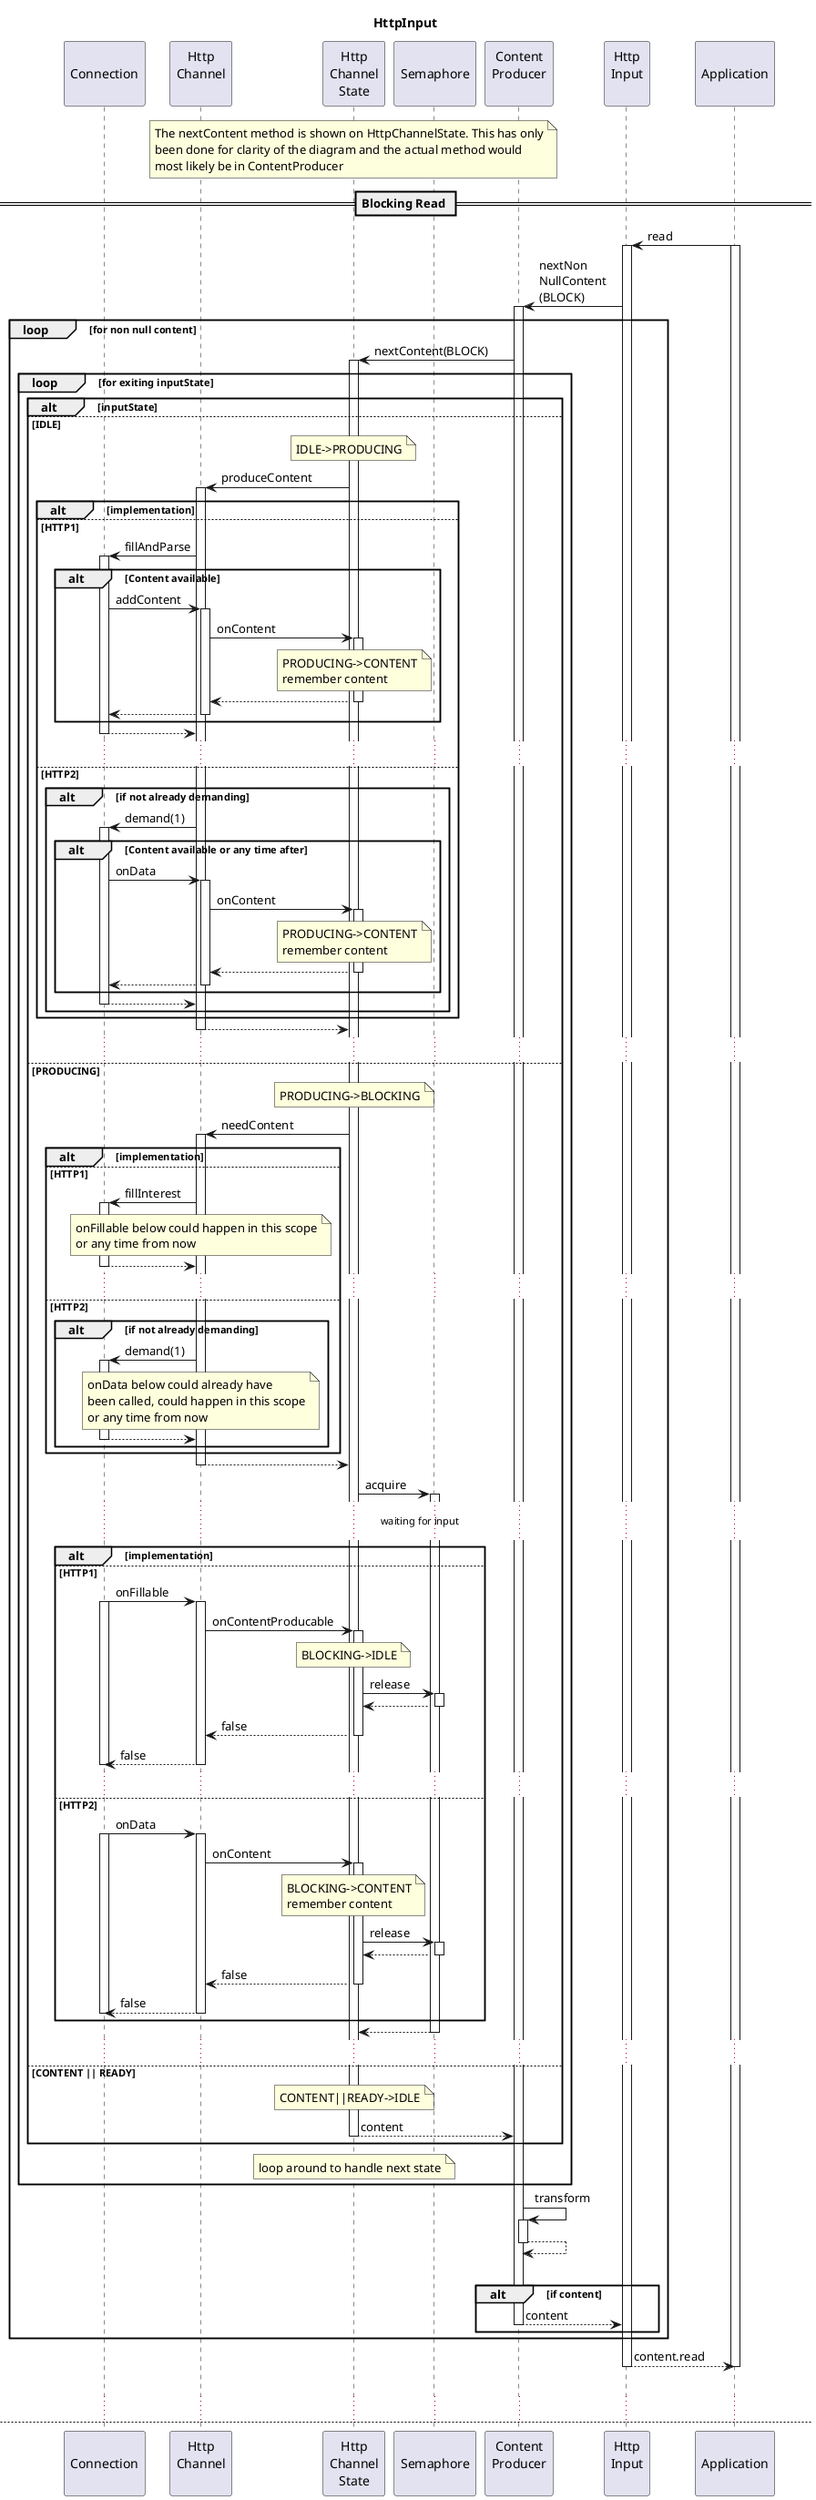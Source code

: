 @startuml
title "HttpInput"

participant Connection as "\nConnection\n"
participant HttpChannel as "Http\nChannel\n"
participant HttpChannelState as "Http\nChannel\nState"
participant Semaphore as "\nSemaphore\n"
participant ContentProducer as "Content\nProducer\n"
participant HttpInput as "Http\nInput\n"
participant Application as "\nApplication\n"

autoactivate on

note over HttpChannelState
The nextContent method is shown on HttpChannelState. This has only
been done for clarity of the diagram and the actual method would
most likely be in ContentProducer
end note
== Blocking Read ==

Application->HttpInput: read
activate Application
HttpInput->ContentProducer: nextNon\nNullContent\n(BLOCK)
    loop for non null content
        ContentProducer->HttpChannelState: nextContent(BLOCK)
            loop for exiting inputState
                alt inputState
                else IDLE
                    note over HttpChannelState
                    IDLE->PRODUCING
                    end note
                    HttpChannelState->HttpChannel: produceContent
                        alt implementation
                        else HTTP1
                            HttpChannel->Connection: fillAndParse
                                alt Content available
                                    Connection->HttpChannel: addContent
                                        HttpChannel->HttpChannelState: onContent
                                            note over HttpChannelState
                                            PRODUCING->CONTENT
                                            remember content
                                            end note
                                        return
                                    return
                                end
                            return
                            ...
                        else HTTP2
                            alt if not already demanding
                                HttpChannel->Connection: demand(1)
                                    alt Content available or any time after
                                        Connection->HttpChannel: onData
                                            HttpChannel->HttpChannelState: onContent
                                                note over HttpChannelState
                                                PRODUCING->CONTENT
                                                remember content
                                                end note
                                            return
                                        return
                                    end
                                return
                            end
                        end
                    return
                    ...
                else PRODUCING
                    note over HttpChannelState
                    PRODUCING->BLOCKING
                    end note

                    HttpChannelState->HttpChannel: needContent
                        alt implementation
                        else HTTP1
                            HttpChannel->Connection: fillInterest
                                note over HttpChannel
                                    onFillable below could happen in this scope
                                    or any time from now
                                end note
                            return
                            ...
                        else HTTP2
                            alt if not already demanding
                                HttpChannel->Connection: demand(1)
                                    note over HttpChannel
                                        onData below could already have
                                        been called, could happen in this scope
                                        or any time from now
                                    end note
                                return
                            end
                        end
                    return

                    HttpChannelState->Semaphore: acquire
                        ... waiting for input ...
                        alt implementation
                        else HTTP1
                            Connection->HttpChannel: onFillable
                            activate Connection
                                HttpChannel->HttpChannelState: onContentProducable
                                    note over HttpChannelState
                                    BLOCKING->IDLE
                                    end note
                                    HttpChannelState->Semaphore:release
                                    return
                                return false
                            return false
                            deactivate Connection
                            ...
                        else HTTP2
                            Connection->HttpChannel: onData
                            activate Connection
                                HttpChannel->HttpChannelState: onContent
                                        note over HttpChannelState
                                        BLOCKING->CONTENT
                                        remember content
                                        end note
                                        HttpChannelState->Semaphore:release
                                        return
                                    return false
                            return false
                            deactivate Connection
                        end
                    return
                ...
                else CONTENT || READY
                        note over HttpChannelState
                        CONTENT||READY->IDLE
                        end note
                    return content
                end
                note over HttpChannelState
                loop around to handle next state
                end note
            end
            ContentProducer->ContentProducer: transform
            return
            |||
        alt if content
            return content
        end
    end
return content.read
deactivate Application
|||
...

newpage
== Available ==

Application->HttpInput: available
activate Application
HttpInput->ContentProducer: nextNon\nNullContent\n(POLL)
    loop for non null content
        ContentProducer->HttpChannelState: nextContent(POLL)
            loop until exiting inputState
                alt inputState
                else UNREADY
                    autoactivate off
                    HttpChannelState-->ContentProducer: null
                    autoactivate on
                    ...
                else CONTENT||READY
                    note over HttpChannelState
                    CONTENT||READY->IDLE
                    end note
                    autoactivate off
                    HttpChannelState->ContentProducer: content
                    autoactivate on
                    ...
                else IDLE
                    note over HttpChannelState
                    IDLE->PRODUCING
                    end note
                    HttpChannelState->HttpChannel: produceContent
                        note over HttpChannel
                            as produce content above
                        end note
                    return
                    ...
                else PRODUCING
                    note over HttpChannelState
                    PRODUCING->IDLE
                    end note
                    autoactivate off
                    HttpChannelState->ContentProducer: null
                    deactivate HttpChannelState
                    autoactivate on
                    ...
                end

            note over HttpChannelState
            loop around to handle next state
            end note
        end
        ContentProducer->ContentProducer: transform
        return
        |||
        alt if content==null\n||content.size!=0
            return content
        end
    end
return content==null\n?0\n:content.size
deactivate Application

|||
...

newpage

== Async Read ==


[->HttpChannel: handle
    loop
        HttpChannel->HttpChannelState: nextAction
        alt inputState
        else PRODUCABLE
            note over HttpChannelState
                PRODUCABLE->IDLE
            end note
            autoactivate off
            HttpChannelState-->HttpChannel: ASYNC_READ
            autoactivate on
            ...
        else READY
            return ASYNC_READ
        end
        alt action
        else ASYNC_READ
            HttpChannel->HttpInput:isReady
                note over HttpInput
                    see below
                end note
            return
            alt isReady
            else true
                HttpChannel->Application:onDataAvailable
                    note left of Application
                    calls to isReady and read
                    may be made in this scope or by
                    other threads at any time.
                    see below.
                    end note
                return
            end
        end
    end
return
|||

Application->HttpInput: isReady
activate Application
HttpInput->ContentProducer: nextNon\nNullContent\n(ASYNC)
    loop for non null content
        ContentProducer->HttpChannelState: nextContent(ASYNC)
            loop for exiting inputState
                alt inputState
                else UNREADY
                    autoactivate off
                    HttpChannelState-->ContentProducer: null
                    autoactivate on
                    ...
                else IDLE
                    note over HttpChannelState
                    IDLE->PRODUCING
                    end note
                    HttpChannelState->HttpChannel: produceContent
                        note over HttpChannel
                            as produceContent above
                        end note
                    return
                    ...
                else PRODUCING
                    note over HttpChannelState
                    PRODUCING->UNREADY
                    end note

                    HttpChannelState->HttpChannel: needContent
                        note over HttpChannel
                            as needContent above
                        end note
                    return
                    ...
                else CONTENT||READY
                    note over HttpChannelState
                    CONTENT||READY->IDLE
                    end note
                    autoactivate off
                    HttpChannelState->ContentProducer: content
                    deactivate HttpChannelState
                    autoactivate on
                    ...
                end
                note over HttpChannelState
                loop around to handle next state
                end note

             end
            ContentProducer->ContentProducer: translate
            return
        alt
        else content == null \n|| content.size()>0
            autoactivate off
            ContentProducer-->HttpInput: content
            deactivate ContentProducer
            autoactivate on
        end
    end
return content==null\n?false\n:true
deactivate Application

alt if content arrives
    note right of Connection
        this may happen during isReady above or after.
        State will probably be UNREADY, but may also
        be IDLE or even PRODUCING in some circumstances
        Those other states will be handled as per
        examples above.
        The full state handling is shown below, even for
        blocking cases
    end note
    alt implementation
    else HTTP1
        Connection->HttpChannel: onFillable
        activate Connection
            HttpChannel->HttpChannelState: onContentProducable
                alt inputState
                else BLOCKING
                    note over HttpChannelState
                    BLOCKING->IDLE
                    woken=false
                    end note
                    HttpChannelState->Semaphore:release
                    return
                    ...
                else UNREADY
                    note over HttpChannelState
                    UNREADY->PRODUCABLE
                    woken=WAITING
                    end note
                    ...
                else default
                    note over HttpChannelState
                    IllegalStateException
                    end note
                end
            return woken
        return woken
        deactivate Connection
        ...
    else HTTP2
        Connection->HttpChannel: onData
        activate Connection
            HttpChannel->HttpChannelState: onContent
                alt inputState
                else BLOCKING
                    note over HttpChannelState
                    BLOCKING->CONTENT
                    remember content
                    woken=false
                    end note
                    HttpChannelState->Semaphore:release
                    return
                    ...
                else UNREADY
                    note over HttpChannelState
                    UNREADY->READY
                    remember content
                    woken=WAITING
                    end note
                    ...
                else CONTENT||READY
                    note over HttpChannelState
                    IllegalStateException
                    end note
                else default
                    note over HttpChannelState
                    ->CONTENT
                    remember content
                    woken=false
                    end note
                end
            return woken
        return woken
        deactivate Connection
    end
end


Application->HttpInput: read
activate Application
    HttpInput->ContentProducer: read
        return content==null\n?ISE\n:content.read
    return
deactivate Application

|||

@enduml
